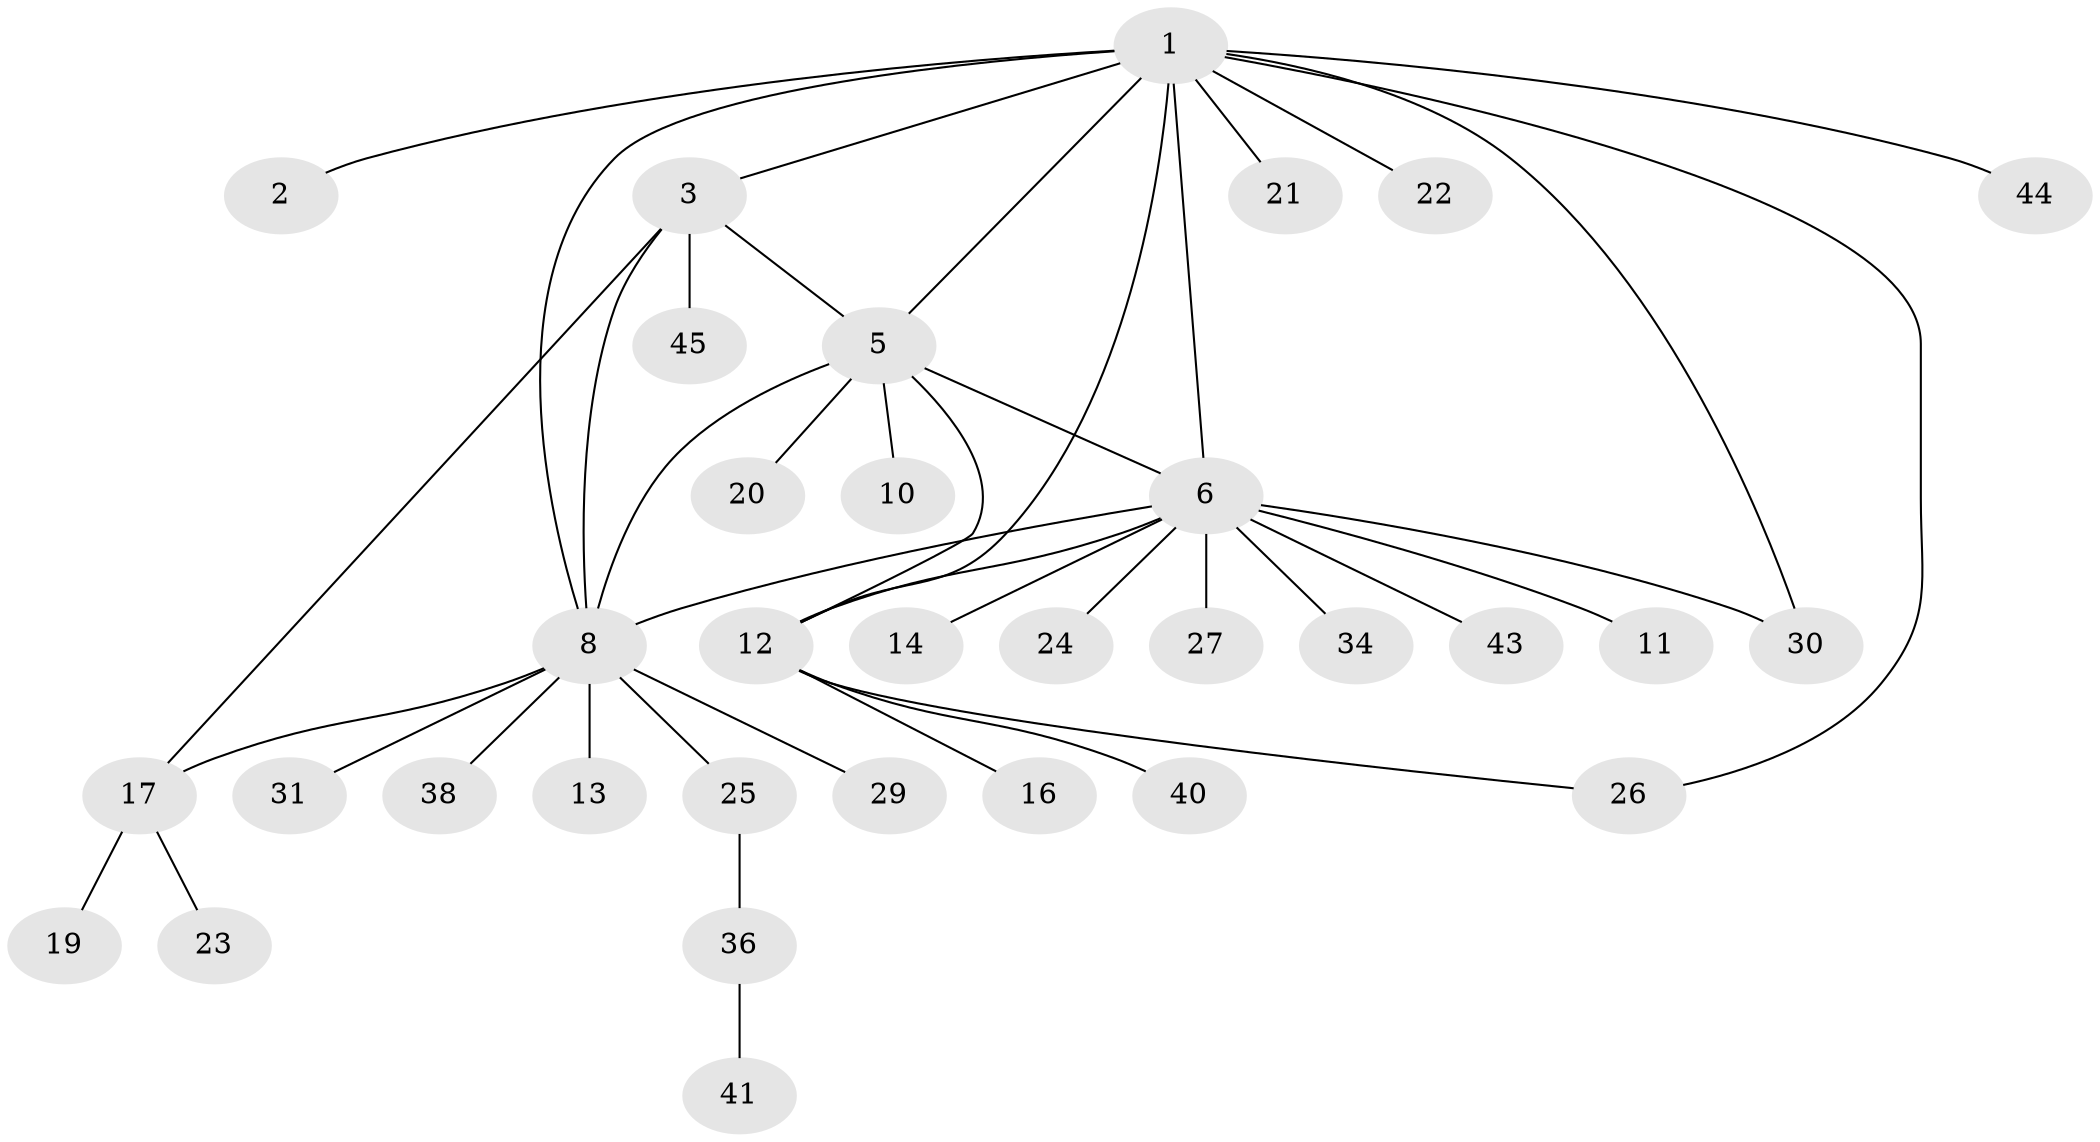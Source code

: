 // original degree distribution, {10: 0.0425531914893617, 1: 0.5319148936170213, 7: 0.02127659574468085, 3: 0.10638297872340426, 4: 0.0425531914893617, 9: 0.02127659574468085, 6: 0.02127659574468085, 2: 0.1702127659574468, 5: 0.0425531914893617}
// Generated by graph-tools (version 1.1) at 2025/11/02/27/25 16:11:30]
// undirected, 33 vertices, 42 edges
graph export_dot {
graph [start="1"]
  node [color=gray90,style=filled];
  1 [super="+4"];
  2;
  3 [super="+28"];
  5 [super="+9"];
  6 [super="+7"];
  8 [super="+18"];
  10;
  11;
  12 [super="+15"];
  13;
  14 [super="+35"];
  16;
  17 [super="+33"];
  19 [super="+32"];
  20;
  21;
  22 [super="+39"];
  23;
  24;
  25 [super="+37"];
  26;
  27 [super="+46"];
  29;
  30 [super="+42"];
  31 [super="+47"];
  34;
  36;
  38;
  40;
  41;
  43;
  44;
  45;
  1 -- 2;
  1 -- 6;
  1 -- 8;
  1 -- 12;
  1 -- 21;
  1 -- 26;
  1 -- 30;
  1 -- 44;
  1 -- 5;
  1 -- 3;
  1 -- 22;
  3 -- 5 [weight=2];
  3 -- 8 [weight=2];
  3 -- 17;
  3 -- 45;
  5 -- 6;
  5 -- 20;
  5 -- 8;
  5 -- 10;
  5 -- 12;
  6 -- 11;
  6 -- 27;
  6 -- 30;
  6 -- 34;
  6 -- 43;
  6 -- 12;
  6 -- 8;
  6 -- 24;
  6 -- 14;
  8 -- 13;
  8 -- 17;
  8 -- 25;
  8 -- 29;
  8 -- 38;
  8 -- 31;
  12 -- 16;
  12 -- 40;
  12 -- 26;
  17 -- 19;
  17 -- 23;
  25 -- 36;
  36 -- 41;
}
